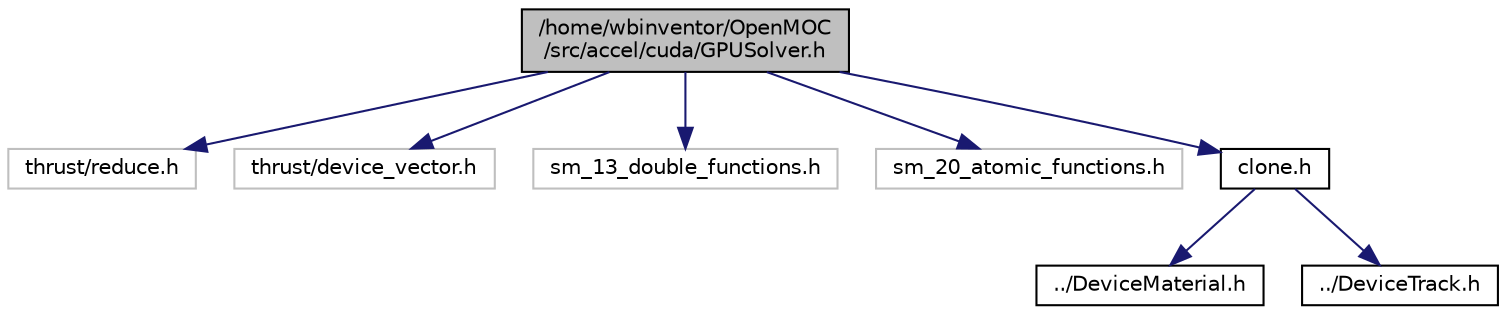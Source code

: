 digraph "/home/wbinventor/OpenMOC/src/accel/cuda/GPUSolver.h"
{
  edge [fontname="Helvetica",fontsize="10",labelfontname="Helvetica",labelfontsize="10"];
  node [fontname="Helvetica",fontsize="10",shape=record];
  Node1 [label="/home/wbinventor/OpenMOC\l/src/accel/cuda/GPUSolver.h",height=0.2,width=0.4,color="black", fillcolor="grey75", style="filled" fontcolor="black"];
  Node1 -> Node2 [color="midnightblue",fontsize="10",style="solid",fontname="Helvetica"];
  Node2 [label="thrust/reduce.h",height=0.2,width=0.4,color="grey75", fillcolor="white", style="filled"];
  Node1 -> Node3 [color="midnightblue",fontsize="10",style="solid",fontname="Helvetica"];
  Node3 [label="thrust/device_vector.h",height=0.2,width=0.4,color="grey75", fillcolor="white", style="filled"];
  Node1 -> Node4 [color="midnightblue",fontsize="10",style="solid",fontname="Helvetica"];
  Node4 [label="sm_13_double_functions.h",height=0.2,width=0.4,color="grey75", fillcolor="white", style="filled"];
  Node1 -> Node5 [color="midnightblue",fontsize="10",style="solid",fontname="Helvetica"];
  Node5 [label="sm_20_atomic_functions.h",height=0.2,width=0.4,color="grey75", fillcolor="white", style="filled"];
  Node1 -> Node6 [color="midnightblue",fontsize="10",style="solid",fontname="Helvetica"];
  Node6 [label="clone.h",height=0.2,width=0.4,color="black", fillcolor="white", style="filled",URL="$clone_8h.html",tooltip="Routines to copy Material and Track objects to the GPU from CPU."];
  Node6 -> Node7 [color="midnightblue",fontsize="10",style="solid",fontname="Helvetica"];
  Node7 [label="../DeviceMaterial.h",height=0.2,width=0.4,color="black", fillcolor="white", style="filled",URL="$DeviceMaterial_8h.html",tooltip="The struct of Material&#39;s nuclear data to be stored on a GPU."];
  Node6 -> Node8 [color="midnightblue",fontsize="10",style="solid",fontname="Helvetica"];
  Node8 [label="../DeviceTrack.h",height=0.2,width=0.4,color="black", fillcolor="white", style="filled",URL="$DeviceTrack_8h.html",tooltip="Structures for Tracks and Track segments on a GPU."];
}
